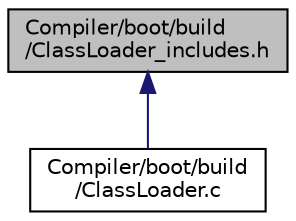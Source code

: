 digraph "Compiler/boot/build/ClassLoader_includes.h"
{
  edge [fontname="Helvetica",fontsize="10",labelfontname="Helvetica",labelfontsize="10"];
  node [fontname="Helvetica",fontsize="10",shape=record];
  Node18 [label="Compiler/boot/build\l/ClassLoader_includes.h",height=0.2,width=0.4,color="black", fillcolor="grey75", style="filled", fontcolor="black"];
  Node18 -> Node19 [dir="back",color="midnightblue",fontsize="10",style="solid",fontname="Helvetica"];
  Node19 [label="Compiler/boot/build\l/ClassLoader.c",height=0.2,width=0.4,color="black", fillcolor="white", style="filled",URL="$db/da3/_class_loader_8c.html"];
}
